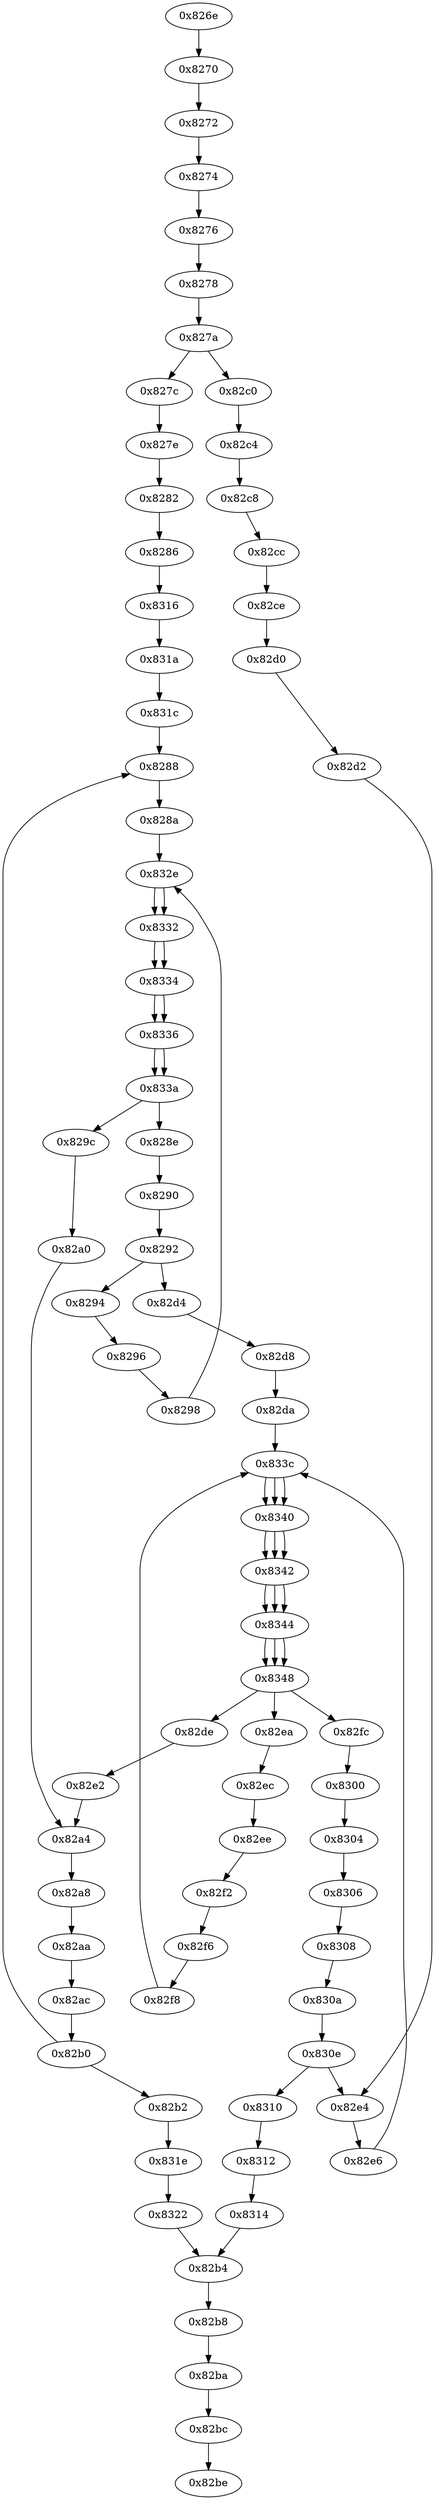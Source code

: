 digraph G {
	"0x826e" -> "0x8270"
	"0x8270" -> "0x8272"
	"0x8272" -> "0x8274"
	"0x8274" -> "0x8276"
	"0x8276" -> "0x8278"
	"0x8278" -> "0x827a"
	"0x827a" -> "0x827c"
	"0x827a" -> "0x82c0"
	"0x827c" -> "0x827e"
	"0x82c0" -> "0x82c4"
	"0x827e" -> "0x8282"
	"0x82c4" -> "0x82c8"
	"0x8282" -> "0x8286"
	"0x82c8" -> "0x82cc"
	"0x8286" -> "0x8316"
	"0x82cc" -> "0x82ce"
	"0x8316" -> "0x831a"
	"0x82ce" -> "0x82d0"
	"0x831a" -> "0x831c"
	"0x82d0" -> "0x82d2"
	"0x831c" -> "0x8288"
	"0x82d2" -> "0x82e4"
	"0x8288" -> "0x828a"
	"0x82e4" -> "0x82e6"
	"0x828a" -> "0x832e"
	"0x82e6" -> "0x833c"
	"0x832e" -> "0x8332"
	"0x833c" -> "0x8340"
	"0x8332" -> "0x8334"
	"0x8340" -> "0x8342"
	"0x8334" -> "0x8336"
	"0x8342" -> "0x8344"
	"0x8336" -> "0x833a"
	"0x8344" -> "0x8348"
	"0x833a" -> "0x828e"
	"0x8348" -> "0x82ea"
	"0x828e" -> "0x8290"
	"0x82ea" -> "0x82ec"
	"0x8290" -> "0x8292"
	"0x82ec" -> "0x82ee"
	"0x8292" -> "0x8294"
	"0x8292" -> "0x82d4"
	"0x82ee" -> "0x82f2"
	"0x8294" -> "0x8296"
	"0x82d4" -> "0x82d8"
	"0x82f2" -> "0x82f6"
	"0x8296" -> "0x8298"
	"0x82d8" -> "0x82da"
	"0x82f6" -> "0x82f8"
	"0x8298" -> "0x832e"
	"0x82da" -> "0x833c"
	"0x82f8" -> "0x833c"
	"0x832e" -> "0x8332"
	"0x833c" -> "0x8340"
	"0x833c" -> "0x8340"
	"0x8332" -> "0x8334"
	"0x8340" -> "0x8342"
	"0x8340" -> "0x8342"
	"0x8334" -> "0x8336"
	"0x8342" -> "0x8344"
	"0x8342" -> "0x8344"
	"0x8336" -> "0x833a"
	"0x8344" -> "0x8348"
	"0x8344" -> "0x8348"
	"0x833a" -> "0x829c"
	"0x8348" -> "0x82de"
	"0x8348" -> "0x82fc"
	"0x829c" -> "0x82a0"
	"0x82de" -> "0x82e2"
	"0x82fc" -> "0x8300"
	"0x82a0" -> "0x82a4"
	"0x82e2" -> "0x82a4"
	"0x8300" -> "0x8304"
	"0x82a4" -> "0x82a8"
	"0x8304" -> "0x8306"
	"0x82a8" -> "0x82aa"
	"0x8306" -> "0x8308"
	"0x82aa" -> "0x82ac"
	"0x8308" -> "0x830a"
	"0x82ac" -> "0x82b0"
	"0x830a" -> "0x830e"
	"0x82b0" -> "0x82b2"
	"0x82b0" -> "0x8288"
	"0x830e" -> "0x8310"
	"0x830e" -> "0x82e4"
	"0x82b2" -> "0x831e"
	"0x8310" -> "0x8312"
	"0x831e" -> "0x8322"
	"0x8312" -> "0x8314"
	"0x8322" -> "0x82b4"
	"0x8314" -> "0x82b4"
	"0x82b4" -> "0x82b8"
	"0x82b8" -> "0x82ba"
	"0x82ba" -> "0x82bc"
	"0x82bc" -> "0x82be"
}
